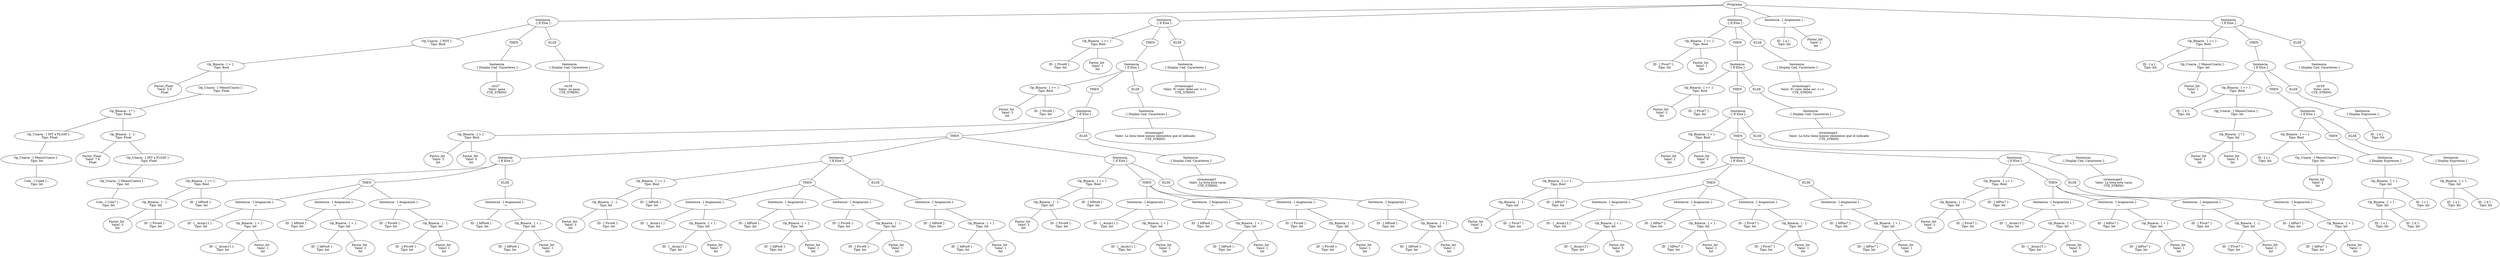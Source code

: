 graph G {nodo_programa[label="Programa"]
nodo_2003521116[label="Sentencia
 - [ If Else ] -"]
nodo_programa--nodo_2003521116
nodo_1990672790[label=" Op_Unaria - [ NOT ] - 
 Tipo: Bool"]
nodo_2003521116--nodo_1990672790
nodo_18479304[label=" Op_Binaria - [ < ] - 
 Tipo: Bool"]
nodo_1990672790--nodo_18479304
nodo_1027709718[label="Factor_Float  
 Valor: 5.5 
Float"]
nodo_18479304--nodo_1027709718
nodo_834690629[label=" Op_Unaria - [ MenosUnario ] - 
 Tipo: Float"]
nodo_18479304--nodo_834690629
nodo_1455770809[label=" Op_Binaria - [ * ] - 
 Tipo: Float"]
nodo_834690629--nodo_1455770809
nodo_1961023644[label=" Op_Unaria - [ INT a FLOAT ] - 
 Tipo: Float"]
nodo_1455770809--nodo_1961023644
nodo_1925378092[label=" Op_Unaria - [ MenosUnario ] - 
 Tipo: Int"]
nodo_1961023644--nodo_1925378092
nodo_10416548311[label=" Cola - [ Cola6 ] - 
 Tipo: Int"]
nodo_1925378092--nodo_10416548311
nodo_45409624[label="Sentencia
 - [ If Else ] -"]
nodo_programa--nodo_45409624
nodo_1725568944[label=" Op_Binaria - [ >= ] - 
 Tipo: Bool"]
nodo_45409624--nodo_1725568944
nodo_586451445[label=" ID - [ Pivot6 ] - 
 Tipo: Int"]
nodo_1725568944--nodo_586451445
nodo_1076925199[label="Factor_Int  
 Valor: 1 
Int"]
nodo_1725568944--nodo_1076925199
nodo_454096241[label="THEN"]
nodo_45409624--nodo_454096241
nodo_1703620724[label="Sentencia
 - [ If Else ] -"]
nodo_454096241--nodo_1703620724
nodo_1406852322[label=" Op_Binaria - [ >= ] - 
 Tipo: Bool"]
nodo_1703620724--nodo_1406852322
nodo_1441225805[label="Factor_Int  
 Valor: 3 
Int"]
nodo_1406852322--nodo_1441225805
nodo_285938965[label=" ID - [ Pivot6 ] - 
 Tipo: Int"]
nodo_1406852322--nodo_285938965
nodo_17036207241[label="THEN"]
nodo_1703620724--nodo_17036207241
nodo_767528912[label="Sentencia
 - [ If Else ] -"]
nodo_17036207241--nodo_767528912
nodo_679963465[label=" Op_Binaria - [ > ] - 
 Tipo: Bool"]
nodo_767528912--nodo_679963465
nodo_1206734624[label="Factor_Int  
 Valor: 3 
Int"]
nodo_679963465--nodo_1206734624
nodo_235358581[label="Factor_Int  
 Valor: 0 
Int"]
nodo_679963465--nodo_235358581
nodo_7675289121[label="THEN"]
nodo_767528912--nodo_7675289121
nodo_1603769962[label="Sentencia
 - [ If Else ] -"]
nodo_7675289121--nodo_1603769962
nodo_1289319410[label=" Op_Binaria - [ == ] - 
 Tipo: Bool"]
nodo_1603769962--nodo_1289319410
nodo_1642111238[label=" Op_Binaria - [ - ] - 
 Tipo: Int"]
nodo_1289319410--nodo_1642111238
nodo_1427640494[label="Factor_Int  
 Valor: 3 
Int"]
nodo_1642111238--nodo_1427640494
nodo_912259233[label=" ID - [ Pivot6 ] - 
 Tipo: Int"]
nodo_1642111238--nodo_912259233
nodo_832461691[label=" ID - [ IdPos6 ] - 
 Tipo: Int"]
nodo_1289319410--nodo_832461691
nodo_16037699621[label="THEN"]
nodo_1603769962--nodo_16037699621
nodo_1435645151[label="Sentencia - [ Asignacion ] -
 :="]
nodo_16037699621--nodo_1435645151
nodo_1083884451[label=" ID - [ _Acum11 ] - 
 Tipo: Int"]
nodo_1435645151--nodo_1083884451
nodo_164213217[label=" Op_Binaria - [ + ] - 
 Tipo: Int"]
nodo_1435645151--nodo_164213217
nodo_1255110176[label=" ID - [ _Acum11 ] - 
 Tipo: Int"]
nodo_164213217--nodo_1255110176
nodo_615322125[label="Factor_Int  
 Valor: 1 
Int"]
nodo_164213217--nodo_615322125
nodo_239044458[label="Sentencia - [ Asignacion ] -
 :="]
nodo_16037699621--nodo_239044458
nodo_414108373[label=" ID - [ IdPos6 ] - 
 Tipo: Int"]
nodo_239044458--nodo_414108373
nodo_1554785944[label=" Op_Binaria - [ + ] - 
 Tipo: Int"]
nodo_239044458--nodo_1554785944
nodo_1843606875[label=" ID - [ IdPos6 ] - 
 Tipo: Int"]
nodo_1554785944--nodo_1843606875
nodo_529922906[label="Factor_Int  
 Valor: 1 
Int"]
nodo_1554785944--nodo_529922906
nodo_1904439839[label="Sentencia - [ Asignacion ] -
 :="]
nodo_16037699621--nodo_1904439839
nodo_1285947985[label=" ID - [ Pivot6 ] - 
 Tipo: Int"]
nodo_1904439839--nodo_1285947985
nodo_941342579[label=" Op_Binaria - [ - ] - 
 Tipo: Int"]
nodo_1904439839--nodo_941342579
nodo_140827649[label=" ID - [ Pivot6 ] - 
 Tipo: Int"]
nodo_941342579--nodo_140827649
nodo_1646085272[label="Factor_Int  
 Valor: 1 
Int"]
nodo_941342579--nodo_1646085272
nodo_16037699622[label="ELSE"]
nodo_1603769962--nodo_16037699622
nodo_508917248[label="Sentencia - [ Asignacion ] -
 :="]
nodo_16037699622--nodo_508917248
nodo_2068882078[label=" ID - [ IdPos6 ] - 
 Tipo: Int"]
nodo_508917248--nodo_2068882078
nodo_1442512161[label=" Op_Binaria - [ + ] - 
 Tipo: Int"]
nodo_508917248--nodo_1442512161
nodo_1565215362[label=" ID - [ IdPos6 ] - 
 Tipo: Int"]
nodo_1442512161--nodo_1565215362
nodo_1755038301[label="Factor_Int  
 Valor: 1 
Int"]
nodo_1442512161--nodo_1755038301
nodo_371313026[label="Sentencia
 - [ If Else ] -"]
nodo_7675289121--nodo_371313026
nodo_347090322[label=" Op_Binaria - [ == ] - 
 Tipo: Bool"]
nodo_371313026--nodo_347090322
nodo_321419996[label=" Op_Binaria - [ - ] - 
 Tipo: Int"]
nodo_347090322--nodo_321419996
nodo_630709198[label="Factor_Int  
 Valor: 3 
Int"]
nodo_321419996--nodo_630709198
nodo_1038248743[label=" ID - [ Pivot6 ] - 
 Tipo: Int"]
nodo_321419996--nodo_1038248743
nodo_673910196[label=" ID - [ IdPos6 ] - 
 Tipo: Int"]
nodo_347090322--nodo_673910196
nodo_3713130261[label="THEN"]
nodo_371313026--nodo_3713130261
nodo_2022010103[label="Sentencia - [ Asignacion ] -
 :="]
nodo_3713130261--nodo_2022010103
nodo_1666679170[label=" ID - [ _Acum11 ] - 
 Tipo: Int"]
nodo_2022010103--nodo_1666679170
nodo_1304589724[label=" Op_Binaria - [ + ] - 
 Tipo: Int"]
nodo_2022010103--nodo_1304589724
nodo_1039435581[label=" ID - [ _Acum11 ] - 
 Tipo: Int"]
nodo_1304589724--nodo_1039435581
nodo_1581402970[label="Factor_Int  
 Valor: 7 
Int"]
nodo_1304589724--nodo_1581402970
nodo_1850058400[label="Sentencia - [ Asignacion ] -
 :="]
nodo_3713130261--nodo_1850058400
nodo_826372475[label=" ID - [ IdPos6 ] - 
 Tipo: Int"]
nodo_1850058400--nodo_826372475
nodo_1878105178[label=" Op_Binaria - [ + ] - 
 Tipo: Int"]
nodo_1850058400--nodo_1878105178
nodo_1982149622[label=" ID - [ IdPos6 ] - 
 Tipo: Int"]
nodo_1878105178--nodo_1982149622
nodo_899083060[label="Factor_Int  
 Valor: 1 
Int"]
nodo_1878105178--nodo_899083060
nodo_266772052[label="Sentencia - [ Asignacion ] -
 :="]
nodo_3713130261--nodo_266772052
nodo_1813430462[label=" ID - [ Pivot6 ] - 
 Tipo: Int"]
nodo_266772052--nodo_1813430462
nodo_871621705[label=" Op_Binaria - [ - ] - 
 Tipo: Int"]
nodo_266772052--nodo_871621705
nodo_826177096[label=" ID - [ Pivot6 ] - 
 Tipo: Int"]
nodo_871621705--nodo_826177096
nodo_168905221[label="Factor_Int  
 Valor: 1 
Int"]
nodo_871621705--nodo_168905221
nodo_3713130262[label="ELSE"]
nodo_371313026--nodo_3713130262
nodo_1347975369[label="Sentencia - [ Asignacion ] -
 :="]
nodo_3713130262--nodo_1347975369
nodo_2091196199[label=" ID - [ IdPos6 ] - 
 Tipo: Int"]
nodo_1347975369--nodo_2091196199
nodo_1047247565[label=" Op_Binaria - [ + ] - 
 Tipo: Int"]
nodo_1347975369--nodo_1047247565
nodo_1042976359[label=" ID - [ IdPos6 ] - 
 Tipo: Int"]
nodo_1047247565--nodo_1042976359
nodo_765933403[label="Factor_Int  
 Valor: 1 
Int"]
nodo_1047247565--nodo_765933403
nodo_2033146351[label="Sentencia
 - [ If Else ] -"]
nodo_7675289121--nodo_2033146351
nodo_443627989[label=" Op_Binaria - [ == ] - 
 Tipo: Bool"]
nodo_2033146351--nodo_443627989
nodo_1891812682[label=" Op_Binaria - [ - ] - 
 Tipo: Int"]
nodo_443627989--nodo_1891812682
nodo_1682651622[label="Factor_Int  
 Valor: 3 
Int"]
nodo_1891812682--nodo_1682651622
nodo_1739121825[label=" ID - [ Pivot6 ] - 
 Tipo: Int"]
nodo_1891812682--nodo_1739121825
nodo_1946474000[label=" ID - [ IdPos6 ] - 
 Tipo: Int"]
nodo_443627989--nodo_1946474000
nodo_20331463511[label="THEN"]
nodo_2033146351--nodo_20331463511
nodo_311080271[label="Sentencia - [ Asignacion ] -
 :="]
nodo_20331463511--nodo_311080271
nodo_800271089[label=" ID - [ _Acum11 ] - 
 Tipo: Int"]
nodo_311080271--nodo_800271089
nodo_262032970[label=" Op_Binaria - [ + ] - 
 Tipo: Int"]
nodo_311080271--nodo_262032970
nodo_1576582655[label=" ID - [ _Acum11 ] - 
 Tipo: Int"]
nodo_262032970--nodo_1576582655
nodo_1129285440[label="Factor_Int  
 Valor: 2 
Int"]
nodo_262032970--nodo_1129285440
nodo_438262722[label="Sentencia - [ Asignacion ] -
 :="]
nodo_20331463511--nodo_438262722
nodo_743247570[label=" ID - [ IdPos6 ] - 
 Tipo: Int"]
nodo_438262722--nodo_743247570
nodo_1373436175[label=" Op_Binaria - [ + ] - 
 Tipo: Int"]
nodo_438262722--nodo_1373436175
nodo_1230217614[label=" ID - [ IdPos6 ] - 
 Tipo: Int"]
nodo_1373436175--nodo_1230217614
nodo_703738413[label="Factor_Int  
 Valor: 1 
Int"]
nodo_1373436175--nodo_703738413
nodo_1837990495[label="Sentencia - [ Asignacion ] -
 :="]
nodo_20331463511--nodo_1837990495
nodo_1529809504[label=" ID - [ Pivot6 ] - 
 Tipo: Int"]
nodo_1837990495--nodo_1529809504
nodo_254054234[label=" Op_Binaria - [ - ] - 
 Tipo: Int"]
nodo_1837990495--nodo_254054234
nodo_931117001[label=" ID - [ Pivot6 ] - 
 Tipo: Int"]
nodo_254054234--nodo_931117001
nodo_912348163[label="Factor_Int  
 Valor: 1 
Int"]
nodo_254054234--nodo_912348163
nodo_20331463512[label="ELSE"]
nodo_2033146351--nodo_20331463512
nodo_356398245[label="Sentencia - [ Asignacion ] -
 :="]
nodo_20331463512--nodo_356398245
nodo_1045112583[label=" ID - [ IdPos6 ] - 
 Tipo: Int"]
nodo_356398245--nodo_1045112583
nodo_1950355192[label=" Op_Binaria - [ + ] - 
 Tipo: Int"]
nodo_356398245--nodo_1950355192
nodo_1211993407[label=" ID - [ IdPos6 ] - 
 Tipo: Int"]
nodo_1950355192--nodo_1211993407
nodo_750916481[label="Factor_Int  
 Valor: 1 
Int"]
nodo_1950355192--nodo_750916481
nodo_7675289122[label="ELSE"]
nodo_767528912--nodo_7675289122
nodo_1263954433[label="Sentencia
 - [ Display Cad. Caracteres ] -"]
nodo_7675289122--nodo_1263954433
nodo_1058380381[label="strmensaje3  
 Valor: La lista esta vacia 
CTE_STRING"]
nodo_1263954433--nodo_1058380381
nodo_17036207242[label="ELSE"]
nodo_1703620724--nodo_17036207242
nodo_459652341[label="Sentencia
 - [ Display Cad. Caracteres ] -"]
nodo_17036207242--nodo_459652341
nodo_663222787[label="strmensaje2  
 Valor: La lista tiene menos elementos que el indicado 
CTE_STRING"]
nodo_459652341--nodo_663222787
nodo_454096242[label="ELSE"]
nodo_45409624--nodo_454096242
nodo_1601800848[label="Sentencia
 - [ Display Cad. Caracteres ] -"]
nodo_454096242--nodo_1601800848
nodo_1278030928[label="strmensaje1  
 Valor: El valor debe ser >=1 
CTE_STRING"]
nodo_1601800848--nodo_1278030928
nodo_1057560589[label=" Op_Binaria - [ - ] - 
 Tipo: Float"]
nodo_1455770809--nodo_1057560589
nodo_1300761779[label="Factor_Float  
 Valor: 7.6 
Float"]
nodo_1057560589--nodo_1300761779
nodo_2056895284[label=" Op_Unaria - [ INT a FLOAT ] - 
 Tipo: Float"]
nodo_1057560589--nodo_2056895284
nodo_94808572[label=" Op_Unaria - [ MenosUnario ] - 
 Tipo: Int"]
nodo_2056895284--nodo_94808572
nodo_16641255341[label=" Cola - [ Cola7 ] - 
 Tipo: Int"]
nodo_94808572--nodo_16641255341
nodo_1649807750[label="Sentencia
 - [ If Else ] -"]
nodo_programa--nodo_1649807750
nodo_1911044694[label=" Op_Binaria - [ >= ] - 
 Tipo: Bool"]
nodo_1649807750--nodo_1911044694
nodo_1422008207[label=" ID - [ Pivot7 ] - 
 Tipo: Int"]
nodo_1911044694--nodo_1422008207
nodo_1672826424[label="Factor_Int  
 Valor: 1 
Int"]
nodo_1911044694--nodo_1672826424
nodo_16498077501[label="THEN"]
nodo_1649807750--nodo_16498077501
nodo_834517481[label="Sentencia
 - [ If Else ] -"]
nodo_16498077501--nodo_834517481
nodo_20389634[label=" Op_Binaria - [ >= ] - 
 Tipo: Bool"]
nodo_834517481--nodo_20389634
nodo_1162692300[label="Factor_Int  
 Valor: 2 
Int"]
nodo_20389634--nodo_1162692300
nodo_205522131[label=" ID - [ Pivot7 ] - 
 Tipo: Int"]
nodo_20389634--nodo_205522131
nodo_8345174811[label="THEN"]
nodo_834517481--nodo_8345174811
nodo_1349424707[label="Sentencia
 - [ If Else ] -"]
nodo_8345174811--nodo_1349424707
nodo_1763200067[label=" Op_Binaria - [ > ] - 
 Tipo: Bool"]
nodo_1349424707--nodo_1763200067
nodo_1179393162[label="Factor_Int  
 Valor: 2 
Int"]
nodo_1763200067--nodo_1179393162
nodo_1252453900[label="Factor_Int  
 Valor: 0 
Int"]
nodo_1763200067--nodo_1252453900
nodo_13494247071[label="THEN"]
nodo_1349424707--nodo_13494247071
nodo_1860085141[label="Sentencia
 - [ If Else ] -"]
nodo_13494247071--nodo_1860085141
nodo_1158645337[label=" Op_Binaria - [ == ] - 
 Tipo: Bool"]
nodo_1860085141--nodo_1158645337
nodo_1669429822[label=" Op_Binaria - [ - ] - 
 Tipo: Int"]
nodo_1158645337--nodo_1669429822
nodo_514473676[label="Factor_Int  
 Valor: 2 
Int"]
nodo_1669429822--nodo_514473676
nodo_96715393[label=" ID - [ Pivot7 ] - 
 Tipo: Int"]
nodo_1669429822--nodo_96715393
nodo_1011327278[label=" ID - [ IdPos7 ] - 
 Tipo: Int"]
nodo_1158645337--nodo_1011327278
nodo_18600851411[label="THEN"]
nodo_1860085141--nodo_18600851411
nodo_1426029586[label="Sentencia - [ Asignacion ] -
 :="]
nodo_18600851411--nodo_1426029586
nodo_468476959[label=" ID - [ _Acum13 ] - 
 Tipo: Int"]
nodo_1426029586--nodo_468476959
nodo_10512937[label=" Op_Binaria - [ + ] - 
 Tipo: Int"]
nodo_1426029586--nodo_10512937
nodo_32503234[label=" ID - [ _Acum13 ] - 
 Tipo: Int"]
nodo_10512937--nodo_32503234
nodo_114038667[label="Factor_Int  
 Valor: 5 
Int"]
nodo_10512937--nodo_114038667
nodo_786368001[label="Sentencia - [ Asignacion ] -
 :="]
nodo_18600851411--nodo_786368001
nodo_1458262873[label=" ID - [ IdPos7 ] - 
 Tipo: Int"]
nodo_786368001--nodo_1458262873
nodo_1427741327[label=" Op_Binaria - [ + ] - 
 Tipo: Int"]
nodo_786368001--nodo_1427741327
nodo_723919883[label=" ID - [ IdPos7 ] - 
 Tipo: Int"]
nodo_1427741327--nodo_723919883
nodo_2099236960[label="Factor_Int  
 Valor: 1 
Int"]
nodo_1427741327--nodo_2099236960
nodo_1910650113[label="Sentencia - [ Asignacion ] -
 :="]
nodo_18600851411--nodo_1910650113
nodo_1748370512[label=" ID - [ Pivot7 ] - 
 Tipo: Int"]
nodo_1910650113--nodo_1748370512
nodo_1923769121[label=" Op_Binaria - [ - ] - 
 Tipo: Int"]
nodo_1910650113--nodo_1923769121
nodo_1907696068[label=" ID - [ Pivot7 ] - 
 Tipo: Int"]
nodo_1923769121--nodo_1907696068
nodo_287262926[label="Factor_Int  
 Valor: 1 
Int"]
nodo_1923769121--nodo_287262926
nodo_18600851412[label="ELSE"]
nodo_1860085141--nodo_18600851412
nodo_1230232121[label="Sentencia - [ Asignacion ] -
 :="]
nodo_18600851412--nodo_1230232121
nodo_1757481817[label=" ID - [ IdPos7 ] - 
 Tipo: Int"]
nodo_1230232121--nodo_1757481817
nodo_807582852[label=" Op_Binaria - [ + ] - 
 Tipo: Int"]
nodo_1230232121--nodo_807582852
nodo_1536220022[label=" ID - [ IdPos7 ] - 
 Tipo: Int"]
nodo_807582852--nodo_1536220022
nodo_214257711[label="Factor_Int  
 Valor: 1 
Int"]
nodo_807582852--nodo_214257711
nodo_1816004909[label="Sentencia
 - [ If Else ] -"]
nodo_13494247071--nodo_1816004909
nodo_1239244466[label=" Op_Binaria - [ == ] - 
 Tipo: Bool"]
nodo_1816004909--nodo_1239244466
nodo_348878740[label=" Op_Binaria - [ - ] - 
 Tipo: Int"]
nodo_1239244466--nodo_348878740
nodo_849942794[label="Factor_Int  
 Valor: 2 
Int"]
nodo_348878740--nodo_849942794
nodo_776079635[label=" ID - [ Pivot7 ] - 
 Tipo: Int"]
nodo_348878740--nodo_776079635
nodo_231340711[label=" ID - [ IdPos7 ] - 
 Tipo: Int"]
nodo_1239244466--nodo_231340711
nodo_18160049091[label="THEN"]
nodo_1816004909--nodo_18160049091
nodo_1123113821[label="Sentencia - [ Asignacion ] -
 :="]
nodo_18160049091--nodo_1123113821
nodo_954891072[label=" ID - [ _Acum13 ] - 
 Tipo: Int"]
nodo_1123113821--nodo_954891072
nodo_106883039[label=" Op_Binaria - [ + ] - 
 Tipo: Int"]
nodo_1123113821--nodo_106883039
nodo_1140861297[label=" ID - [ _Acum13 ] - 
 Tipo: Int"]
nodo_106883039--nodo_1140861297
nodo_200682593[label="Factor_Int  
 Valor: 5 
Int"]
nodo_106883039--nodo_200682593
nodo_216246559[label="Sentencia - [ Asignacion ] -
 :="]
nodo_18160049091--nodo_216246559
nodo_1740170168[label=" ID - [ IdPos7 ] - 
 Tipo: Int"]
nodo_216246559--nodo_1740170168
nodo_380211343[label=" Op_Binaria - [ + ] - 
 Tipo: Int"]
nodo_216246559--nodo_380211343
nodo_1395095690[label=" ID - [ IdPos7 ] - 
 Tipo: Int"]
nodo_380211343--nodo_1395095690
nodo_1117624480[label="Factor_Int  
 Valor: 1 
Int"]
nodo_380211343--nodo_1117624480
nodo_1654130280[label="Sentencia - [ Asignacion ] -
 :="]
nodo_18160049091--nodo_1654130280
nodo_955240284[label=" ID - [ Pivot7 ] - 
 Tipo: Int"]
nodo_1654130280--nodo_955240284
nodo_1357120483[label=" Op_Binaria - [ - ] - 
 Tipo: Int"]
nodo_1654130280--nodo_1357120483
nodo_2123553223[label=" ID - [ Pivot7 ] - 
 Tipo: Int"]
nodo_1357120483--nodo_2123553223
nodo_1553673019[label="Factor_Int  
 Valor: 1 
Int"]
nodo_1357120483--nodo_1553673019
nodo_18160049092[label="ELSE"]
nodo_1816004909--nodo_18160049092
nodo_440965851[label="Sentencia - [ Asignacion ] -
 :="]
nodo_18160049092--nodo_440965851
nodo_1782806890[label=" ID - [ IdPos7 ] - 
 Tipo: Int"]
nodo_440965851--nodo_1782806890
nodo_41408772[label=" Op_Binaria - [ + ] - 
 Tipo: Int"]
nodo_440965851--nodo_41408772
nodo_120649858[label=" ID - [ IdPos7 ] - 
 Tipo: Int"]
nodo_41408772--nodo_120649858
nodo_1508910333[label="Factor_Int  
 Valor: 1 
Int"]
nodo_41408772--nodo_1508910333
nodo_13494247072[label="ELSE"]
nodo_1349424707--nodo_13494247072
nodo_680103552[label="Sentencia
 - [ Display Cad. Caracteres ] -"]
nodo_13494247072--nodo_680103552
nodo_336256364[label="strmensaje3  
 Valor: La lista esta vacia 
CTE_STRING"]
nodo_680103552--nodo_336256364
nodo_8345174812[label="ELSE"]
nodo_834517481--nodo_8345174812
nodo_343856007[label="Sentencia
 - [ Display Cad. Caracteres ] -"]
nodo_8345174812--nodo_343856007
nodo_1282525753[label="strmensaje2  
 Valor: La lista tiene menos elementos que el indicado 
CTE_STRING"]
nodo_343856007--nodo_1282525753
nodo_16498077502[label="ELSE"]
nodo_1649807750--nodo_16498077502
nodo_677945529[label="Sentencia
 - [ Display Cad. Caracteres ] -"]
nodo_16498077502--nodo_677945529
nodo_1783363941[label="strmensaje1  
 Valor: El valor debe ser >=1 
CTE_STRING"]
nodo_677945529--nodo_1783363941
nodo_20035211161[label="THEN"]
nodo_2003521116--nodo_20035211161
nodo_175860607[label="Sentencia
 - [ Display Cad. Caracteres ] -"]
nodo_20035211161--nodo_175860607
nodo_139193664[label="str27  
 Valor: pasa 
CTE_STRING"]
nodo_175860607--nodo_139193664
nodo_20035211162[label="ELSE"]
nodo_2003521116--nodo_20035211162
nodo_964308483[label="Sentencia
 - [ Display Cad. Caracteres ] -"]
nodo_20035211162--nodo_964308483
nodo_1244253810[label="str28  
 Valor: no pasa 
CTE_STRING"]
nodo_964308483--nodo_1244253810
nodo_1786621515[label="Sentencia - [ Asignacion ] -
 :="]
nodo_programa--nodo_1786621515
nodo_657048294[label=" ID - [ a ] - 
 Tipo: Int"]
nodo_1786621515--nodo_657048294
nodo_999033558[label="Factor_Int  
 Valor: 1 
Int"]
nodo_1786621515--nodo_999033558
nodo_650664022[label="Sentencia
 - [ If Else ] -"]
nodo_programa--nodo_650664022
nodo_1940044321[label=" Op_Binaria - [ == ] - 
 Tipo: Bool"]
nodo_650664022--nodo_1940044321
nodo_44015409[label=" ID - [ a ] - 
 Tipo: Int"]
nodo_1940044321--nodo_44015409
nodo_1948933401[label=" Op_Unaria - [ MenosUnario ] - 
 Tipo: Int"]
nodo_1940044321--nodo_1948933401
nodo_791361680[label="Factor_Int  
 Valor: 1 
Int"]
nodo_1948933401--nodo_791361680
nodo_6506640221[label="THEN"]
nodo_650664022--nodo_6506640221
nodo_2020924587[label="Sentencia
 - [ If Else ] -"]
nodo_6506640221--nodo_2020924587
nodo_130255207[label=" Op_Binaria - [ == ] - 
 Tipo: Bool"]
nodo_2020924587--nodo_130255207
nodo_230344051[label=" ID - [ b ] - 
 Tipo: Int"]
nodo_130255207--nodo_230344051
nodo_1612237435[label=" Op_Unaria - [ MenosUnario ] - 
 Tipo: Int"]
nodo_130255207--nodo_1612237435
nodo_995234111[label=" Op_Binaria - [ * ] - 
 Tipo: Int"]
nodo_1612237435--nodo_995234111
nodo_2065929196[label="Factor_Int  
 Valor: 1 
Int"]
nodo_995234111--nodo_2065929196
nodo_1564986116[label="Factor_Int  
 Valor: 5 
Int"]
nodo_995234111--nodo_1564986116
nodo_20209245871[label="THEN"]
nodo_2020924587--nodo_20209245871
nodo_1655131696[label="Sentencia
 - [ If Else ] -"]
nodo_20209245871--nodo_1655131696
nodo_1924212547[label=" Op_Binaria - [ == ] - 
 Tipo: Bool"]
nodo_1655131696--nodo_1924212547
nodo_1681882480[label=" ID - [ c ] - 
 Tipo: Int"]
nodo_1924212547--nodo_1681882480
nodo_1763840945[label=" Op_Unaria - [ MenosUnario ] - 
 Tipo: Int"]
nodo_1924212547--nodo_1763840945
nodo_1338987297[label="Factor_Int  
 Valor: 2 
Int"]
nodo_1763840945--nodo_1338987297
nodo_16551316961[label="THEN"]
nodo_1655131696--nodo_16551316961
nodo_798744801[label="Sentencia
 - [ Display Expresion ] -"]
nodo_16551316961--nodo_798744801
nodo_1743530558[label=" Op_Binaria - [ + ] - 
 Tipo: Int"]
nodo_798744801--nodo_1743530558
nodo_1513070371[label=" Op_Binaria - [ + ] - 
 Tipo: Int"]
nodo_1743530558--nodo_1513070371
nodo_1836712088[label=" ID - [ a ] - 
 Tipo: Int"]
nodo_1513070371--nodo_1836712088
nodo_1486422093[label=" ID - [ b ] - 
 Tipo: Int"]
nodo_1513070371--nodo_1486422093
nodo_559890292[label=" ID - [ c ] - 
 Tipo: Int"]
nodo_1743530558--nodo_559890292
nodo_16551316962[label="ELSE"]
nodo_1655131696--nodo_16551316962
nodo_909967957[label="Sentencia
 - [ Display Expresion ] -"]
nodo_16551316962--nodo_909967957
nodo_1188130438[label=" Op_Binaria - [ + ] - 
 Tipo: Int"]
nodo_909967957--nodo_1188130438
nodo_158049462[label=" ID - [ a ] - 
 Tipo: Int"]
nodo_1188130438--nodo_158049462
nodo_256955007[label=" ID - [ b ] - 
 Tipo: Int"]
nodo_1188130438--nodo_256955007
nodo_20209245872[label="ELSE"]
nodo_2020924587--nodo_20209245872
nodo_637881748[label="Sentencia
 - [ Display Expresion ] -"]
nodo_20209245872--nodo_637881748
nodo_1810737969[label=" ID - [ a ] - 
 Tipo: Int"]
nodo_637881748--nodo_1810737969
nodo_6506640222[label="ELSE"]
nodo_650664022--nodo_6506640222
nodo_553311067[label="Sentencia
 - [ Display Cad. Caracteres ] -"]
nodo_6506640222--nodo_553311067
nodo_303863735[label="str29  
 Valor: cero 
CTE_STRING"]
nodo_553311067--nodo_303863735
}
